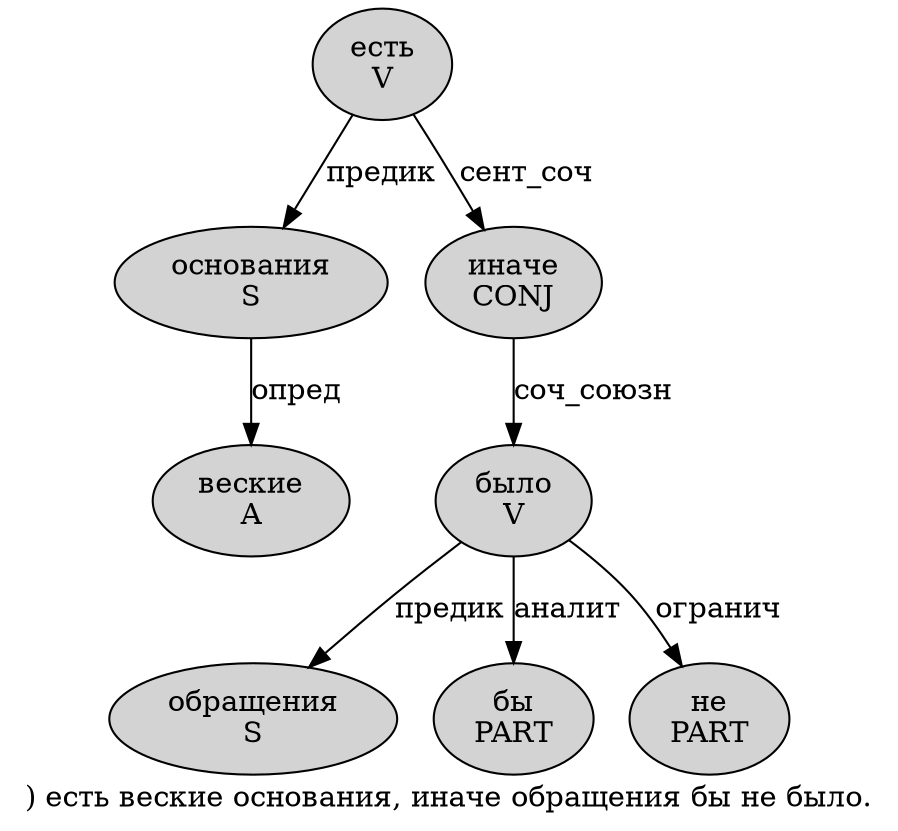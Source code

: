 digraph SENTENCE_1537 {
	graph [label=") есть веские основания, иначе обращения бы не было."]
	node [style=filled]
		1 [label="есть
V" color="" fillcolor=lightgray penwidth=1 shape=ellipse]
		2 [label="веские
A" color="" fillcolor=lightgray penwidth=1 shape=ellipse]
		3 [label="основания
S" color="" fillcolor=lightgray penwidth=1 shape=ellipse]
		5 [label="иначе
CONJ" color="" fillcolor=lightgray penwidth=1 shape=ellipse]
		6 [label="обращения
S" color="" fillcolor=lightgray penwidth=1 shape=ellipse]
		7 [label="бы
PART" color="" fillcolor=lightgray penwidth=1 shape=ellipse]
		8 [label="не
PART" color="" fillcolor=lightgray penwidth=1 shape=ellipse]
		9 [label="было
V" color="" fillcolor=lightgray penwidth=1 shape=ellipse]
			9 -> 6 [label="предик"]
			9 -> 7 [label="аналит"]
			9 -> 8 [label="огранич"]
			5 -> 9 [label="соч_союзн"]
			1 -> 3 [label="предик"]
			1 -> 5 [label="сент_соч"]
			3 -> 2 [label="опред"]
}